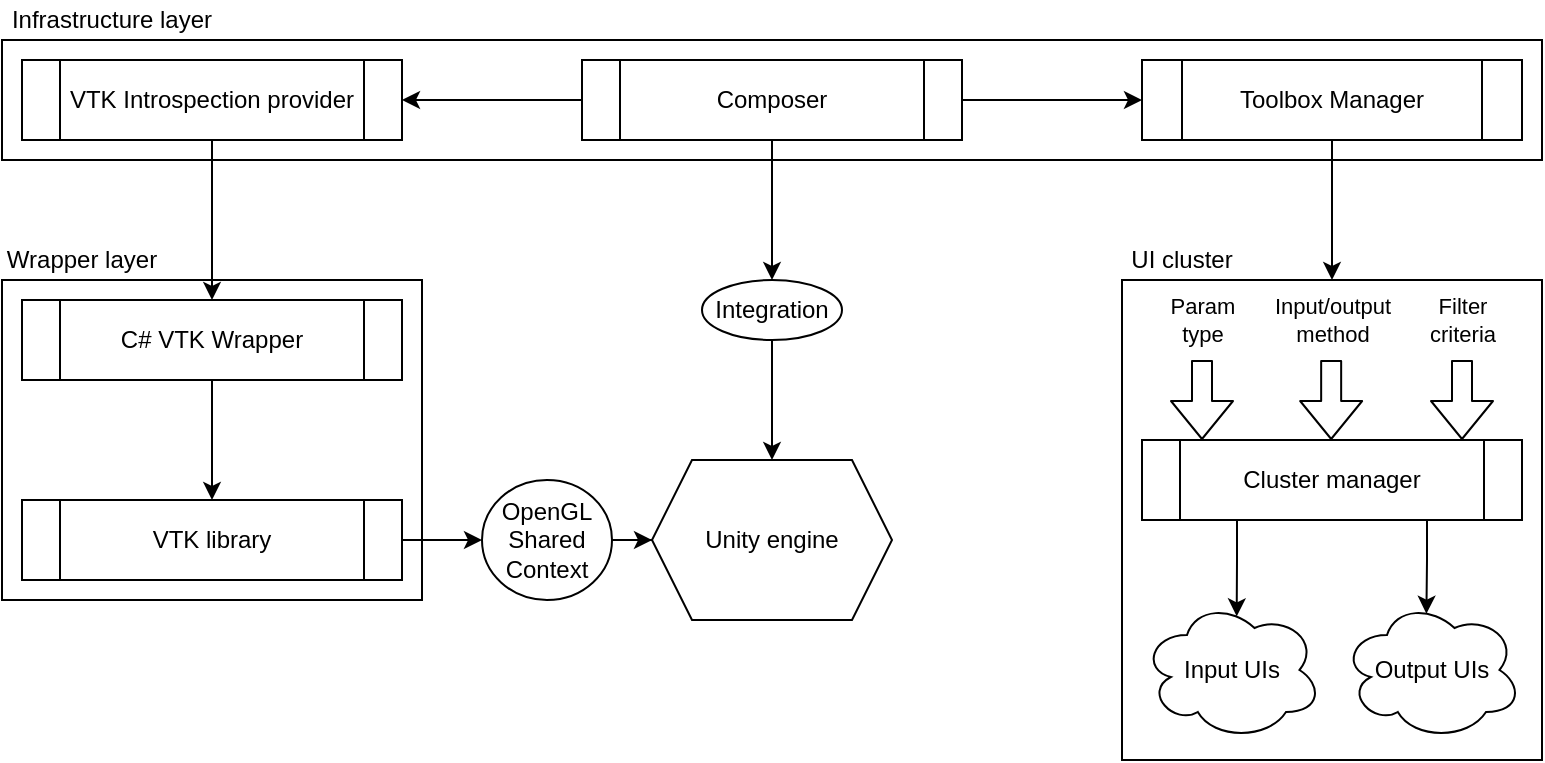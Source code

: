 <mxfile version="14.5.1" type="device"><diagram id="xJSe_1ByrPQRRjq2qfo1" name="Page-1"><mxGraphModel dx="1088" dy="880" grid="1" gridSize="10" guides="1" tooltips="1" connect="1" arrows="1" fold="1" page="1" pageScale="1" pageWidth="850" pageHeight="1100" math="0" shadow="0"><root><mxCell id="0"/><mxCell id="1" parent="0"/><mxCell id="kkpIskLKC0S3j-gU8gqP-1" value="" style="rounded=0;whiteSpace=wrap;html=1;fillColor=none;" parent="1" vertex="1"><mxGeometry x="200" y="360" width="770" height="60" as="geometry"/></mxCell><mxCell id="kkpIskLKC0S3j-gU8gqP-2" value="Infrastructure layer" style="text;html=1;strokeColor=none;fillColor=none;align=center;verticalAlign=middle;whiteSpace=wrap;rounded=0;" parent="1" vertex="1"><mxGeometry x="200" y="340" width="110" height="20" as="geometry"/></mxCell><mxCell id="kkpIskLKC0S3j-gU8gqP-13" value="" style="edgeStyle=orthogonalEdgeStyle;rounded=0;orthogonalLoop=1;jettySize=auto;html=1;" parent="1" source="kkpIskLKC0S3j-gU8gqP-4" target="kkpIskLKC0S3j-gU8gqP-12" edge="1"><mxGeometry relative="1" as="geometry"/></mxCell><mxCell id="kkpIskLKC0S3j-gU8gqP-4" value="VTK Introspection provider" style="shape=process;whiteSpace=wrap;html=1;backgroundOutline=1;fillColor=none;" parent="1" vertex="1"><mxGeometry x="210" y="370" width="190" height="40" as="geometry"/></mxCell><mxCell id="kkpIskLKC0S3j-gU8gqP-19" style="edgeStyle=orthogonalEdgeStyle;rounded=0;orthogonalLoop=1;jettySize=auto;html=1;exitX=0.5;exitY=1;exitDx=0;exitDy=0;entryX=0.5;entryY=0;entryDx=0;entryDy=0;" parent="1" source="kkpIskLKC0S3j-gU8gqP-5" target="kkpIskLKC0S3j-gU8gqP-17" edge="1"><mxGeometry relative="1" as="geometry"/></mxCell><mxCell id="kkpIskLKC0S3j-gU8gqP-5" value="Toolbox Manager" style="shape=process;whiteSpace=wrap;html=1;backgroundOutline=1;fillColor=none;size=0.105;" parent="1" vertex="1"><mxGeometry x="770" y="370" width="190" height="40" as="geometry"/></mxCell><mxCell id="kkpIskLKC0S3j-gU8gqP-8" value="" style="edgeStyle=orthogonalEdgeStyle;rounded=0;orthogonalLoop=1;jettySize=auto;html=1;" parent="1" source="kkpIskLKC0S3j-gU8gqP-6" target="kkpIskLKC0S3j-gU8gqP-4" edge="1"><mxGeometry relative="1" as="geometry"/></mxCell><mxCell id="kkpIskLKC0S3j-gU8gqP-9" value="" style="edgeStyle=orthogonalEdgeStyle;rounded=0;orthogonalLoop=1;jettySize=auto;html=1;" parent="1" source="kkpIskLKC0S3j-gU8gqP-6" target="kkpIskLKC0S3j-gU8gqP-5" edge="1"><mxGeometry relative="1" as="geometry"/></mxCell><mxCell id="kkpIskLKC0S3j-gU8gqP-33" value="" style="edgeStyle=orthogonalEdgeStyle;rounded=0;orthogonalLoop=1;jettySize=auto;html=1;" parent="1" source="kkpIskLKC0S3j-gU8gqP-6" target="kkpIskLKC0S3j-gU8gqP-32" edge="1"><mxGeometry relative="1" as="geometry"/></mxCell><mxCell id="kkpIskLKC0S3j-gU8gqP-6" value="Composer" style="shape=process;whiteSpace=wrap;html=1;backgroundOutline=1;fillColor=none;" parent="1" vertex="1"><mxGeometry x="490" y="370" width="190" height="40" as="geometry"/></mxCell><mxCell id="kkpIskLKC0S3j-gU8gqP-10" value="" style="rounded=0;whiteSpace=wrap;html=1;fillColor=none;" parent="1" vertex="1"><mxGeometry x="200" y="480" width="210" height="160" as="geometry"/></mxCell><mxCell id="kkpIskLKC0S3j-gU8gqP-11" value="Wrapper layer" style="text;html=1;strokeColor=none;fillColor=none;align=center;verticalAlign=middle;whiteSpace=wrap;rounded=0;" parent="1" vertex="1"><mxGeometry x="200" y="460" width="80" height="20" as="geometry"/></mxCell><mxCell id="kkpIskLKC0S3j-gU8gqP-28" style="edgeStyle=orthogonalEdgeStyle;rounded=0;orthogonalLoop=1;jettySize=auto;html=1;exitX=0.5;exitY=1;exitDx=0;exitDy=0;entryX=0.5;entryY=0;entryDx=0;entryDy=0;" parent="1" source="kkpIskLKC0S3j-gU8gqP-12" target="kkpIskLKC0S3j-gU8gqP-14" edge="1"><mxGeometry relative="1" as="geometry"/></mxCell><mxCell id="kkpIskLKC0S3j-gU8gqP-12" value="C# VTK Wrapper" style="shape=process;whiteSpace=wrap;html=1;backgroundOutline=1;fillColor=none;" parent="1" vertex="1"><mxGeometry x="210" y="490" width="190" height="40" as="geometry"/></mxCell><mxCell id="kkpIskLKC0S3j-gU8gqP-36" value="" style="edgeStyle=orthogonalEdgeStyle;rounded=0;orthogonalLoop=1;jettySize=auto;html=1;" parent="1" source="kkpIskLKC0S3j-gU8gqP-14" target="kkpIskLKC0S3j-gU8gqP-35" edge="1"><mxGeometry relative="1" as="geometry"/></mxCell><mxCell id="kkpIskLKC0S3j-gU8gqP-14" value="VTK library" style="shape=process;whiteSpace=wrap;html=1;backgroundOutline=1;fillColor=none;" parent="1" vertex="1"><mxGeometry x="210" y="590" width="190" height="40" as="geometry"/></mxCell><mxCell id="kkpIskLKC0S3j-gU8gqP-17" value="" style="rounded=0;whiteSpace=wrap;html=1;fillColor=none;" parent="1" vertex="1"><mxGeometry x="760" y="480" width="210" height="240" as="geometry"/></mxCell><mxCell id="kkpIskLKC0S3j-gU8gqP-18" value="UI cluster" style="text;html=1;strokeColor=none;fillColor=none;align=center;verticalAlign=middle;whiteSpace=wrap;rounded=0;" parent="1" vertex="1"><mxGeometry x="760" y="460" width="60" height="20" as="geometry"/></mxCell><mxCell id="kkpIskLKC0S3j-gU8gqP-26" style="edgeStyle=orthogonalEdgeStyle;rounded=0;orthogonalLoop=1;jettySize=auto;html=1;exitX=0.25;exitY=1;exitDx=0;exitDy=0;entryX=0.526;entryY=0.117;entryDx=0;entryDy=0;entryPerimeter=0;" parent="1" source="kkpIskLKC0S3j-gU8gqP-20" target="kkpIskLKC0S3j-gU8gqP-24" edge="1"><mxGeometry relative="1" as="geometry"/></mxCell><mxCell id="kkpIskLKC0S3j-gU8gqP-27" style="edgeStyle=orthogonalEdgeStyle;rounded=0;orthogonalLoop=1;jettySize=auto;html=1;exitX=0.75;exitY=1;exitDx=0;exitDy=0;entryX=0.469;entryY=0.098;entryDx=0;entryDy=0;entryPerimeter=0;" parent="1" source="kkpIskLKC0S3j-gU8gqP-20" target="kkpIskLKC0S3j-gU8gqP-25" edge="1"><mxGeometry relative="1" as="geometry"/></mxCell><mxCell id="kkpIskLKC0S3j-gU8gqP-20" value="Cluster manager" style="shape=process;whiteSpace=wrap;html=1;backgroundOutline=1;fillColor=none;" parent="1" vertex="1"><mxGeometry x="770" y="560" width="190" height="40" as="geometry"/></mxCell><mxCell id="kkpIskLKC0S3j-gU8gqP-21" value="Param&lt;br&gt;type" style="shape=flexArrow;endArrow=classic;html=1;" parent="1" edge="1"><mxGeometry x="-1" y="-20" width="50" height="50" relative="1" as="geometry"><mxPoint x="800" y="520" as="sourcePoint"/><mxPoint x="800" y="560" as="targetPoint"/><mxPoint x="20" y="-20" as="offset"/></mxGeometry></mxCell><mxCell id="kkpIskLKC0S3j-gU8gqP-22" value="Input/output&lt;br&gt;method" style="shape=flexArrow;endArrow=classic;html=1;" parent="1" edge="1"><mxGeometry x="-1" y="-20" width="50" height="50" relative="1" as="geometry"><mxPoint x="864.58" y="520" as="sourcePoint"/><mxPoint x="864.58" y="560" as="targetPoint"/><mxPoint x="20" y="-20" as="offset"/></mxGeometry></mxCell><mxCell id="kkpIskLKC0S3j-gU8gqP-23" value="Filter&lt;br&gt;criteria" style="shape=flexArrow;endArrow=classic;html=1;" parent="1" edge="1"><mxGeometry x="-1" y="-20" width="50" height="50" relative="1" as="geometry"><mxPoint x="930.0" y="520" as="sourcePoint"/><mxPoint x="930.0" y="560" as="targetPoint"/><mxPoint x="20" y="-20" as="offset"/></mxGeometry></mxCell><mxCell id="kkpIskLKC0S3j-gU8gqP-24" value="Input UIs" style="ellipse;shape=cloud;whiteSpace=wrap;html=1;fillColor=none;" parent="1" vertex="1"><mxGeometry x="770" y="640" width="90" height="70" as="geometry"/></mxCell><mxCell id="kkpIskLKC0S3j-gU8gqP-25" value="Output UIs" style="ellipse;shape=cloud;whiteSpace=wrap;html=1;fillColor=none;" parent="1" vertex="1"><mxGeometry x="870" y="640" width="90" height="70" as="geometry"/></mxCell><mxCell id="kkpIskLKC0S3j-gU8gqP-30" value="Unity engine" style="shape=hexagon;perimeter=hexagonPerimeter2;whiteSpace=wrap;html=1;fixedSize=1;fillColor=none;" parent="1" vertex="1"><mxGeometry x="525" y="570" width="120" height="80" as="geometry"/></mxCell><mxCell id="kkpIskLKC0S3j-gU8gqP-34" value="" style="edgeStyle=orthogonalEdgeStyle;rounded=0;orthogonalLoop=1;jettySize=auto;html=1;" parent="1" source="kkpIskLKC0S3j-gU8gqP-32" target="kkpIskLKC0S3j-gU8gqP-30" edge="1"><mxGeometry relative="1" as="geometry"/></mxCell><mxCell id="kkpIskLKC0S3j-gU8gqP-32" value="Integration" style="ellipse;whiteSpace=wrap;html=1;fillColor=none;" parent="1" vertex="1"><mxGeometry x="550" y="480" width="70" height="30" as="geometry"/></mxCell><mxCell id="kkpIskLKC0S3j-gU8gqP-37" value="" style="edgeStyle=orthogonalEdgeStyle;rounded=0;orthogonalLoop=1;jettySize=auto;html=1;" parent="1" source="kkpIskLKC0S3j-gU8gqP-35" target="kkpIskLKC0S3j-gU8gqP-30" edge="1"><mxGeometry relative="1" as="geometry"/></mxCell><mxCell id="kkpIskLKC0S3j-gU8gqP-35" value="OpenGL&lt;br&gt;Shared&lt;br&gt;Context" style="ellipse;whiteSpace=wrap;html=1;fillColor=none;" parent="1" vertex="1"><mxGeometry x="440" y="580" width="65" height="60" as="geometry"/></mxCell></root></mxGraphModel></diagram></mxfile>